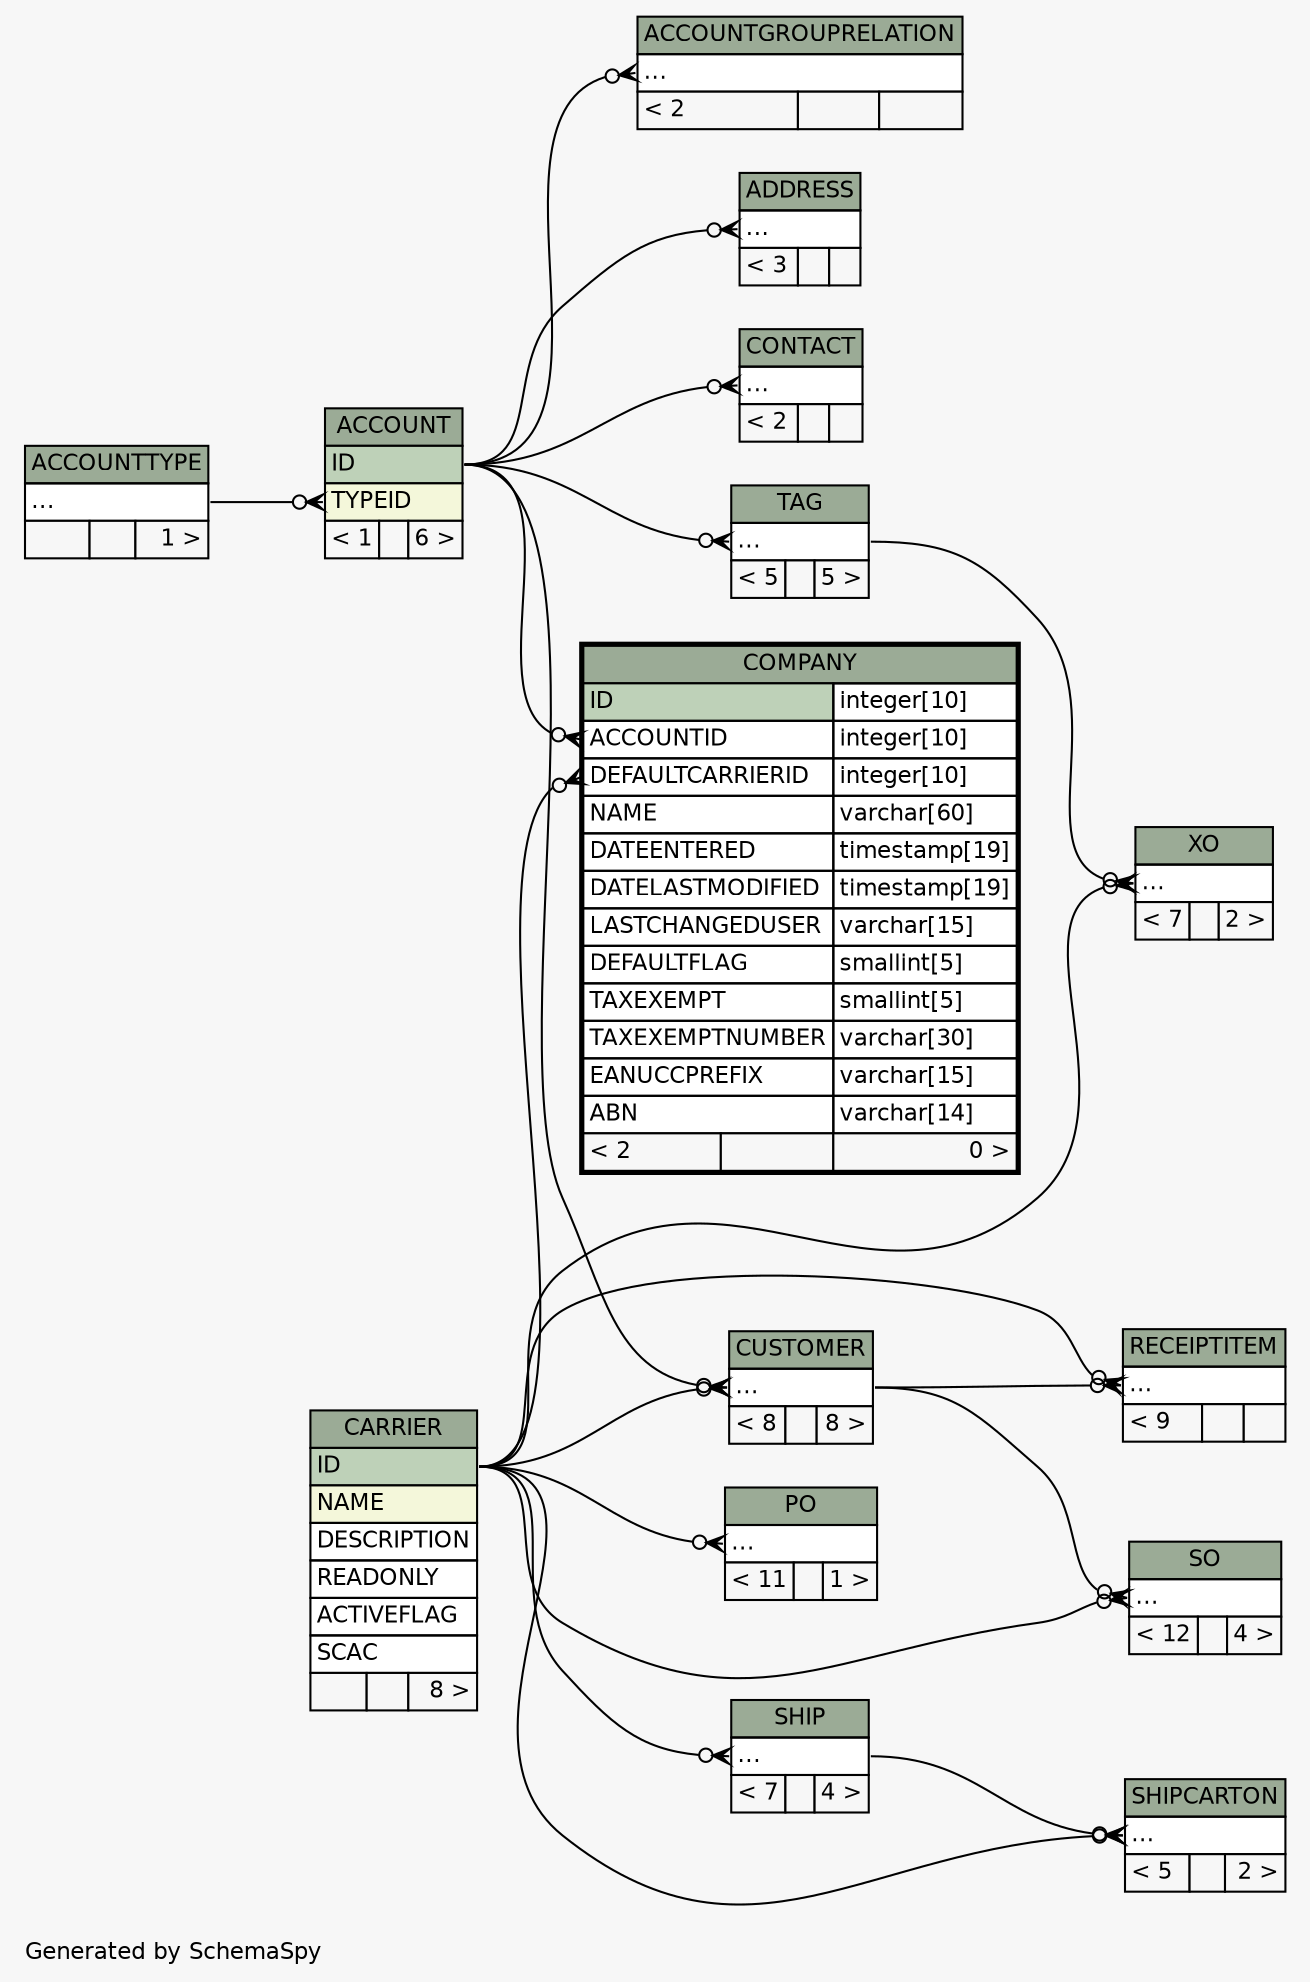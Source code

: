 // dot 2.26.3 on Linux 3.5.0-34-generic
// SchemaSpy rev 590
digraph "twoDegreesRelationshipsDiagram" {
  graph [
    rankdir="RL"
    bgcolor="#f7f7f7"
    label="\nGenerated by SchemaSpy"
    labeljust="l"
    nodesep="0.18"
    ranksep="0.46"
    fontname="Helvetica"
    fontsize="11"
  ];
  node [
    fontname="Helvetica"
    fontsize="11"
    shape="plaintext"
  ];
  edge [
    arrowsize="0.8"
  ];
  "ACCOUNT":"TYPEID":w -> "ACCOUNTTYPE":"elipses":e [arrowhead=none dir=back arrowtail=crowodot];
  "ACCOUNTGROUPRELATION":"elipses":w -> "ACCOUNT":"ID":e [arrowhead=none dir=back arrowtail=crowodot];
  "ADDRESS":"elipses":w -> "ACCOUNT":"ID":e [arrowhead=none dir=back arrowtail=crowodot];
  "COMPANY":"ACCOUNTID":w -> "ACCOUNT":"ID":e [arrowhead=none dir=back arrowtail=crowodot];
  "COMPANY":"DEFAULTCARRIERID":w -> "CARRIER":"ID":e [arrowhead=none dir=back arrowtail=crowodot];
  "CONTACT":"elipses":w -> "ACCOUNT":"ID":e [arrowhead=none dir=back arrowtail=crowodot];
  "CUSTOMER":"elipses":w -> "ACCOUNT":"ID":e [arrowhead=none dir=back arrowtail=crowodot];
  "CUSTOMER":"elipses":w -> "CARRIER":"ID":e [arrowhead=none dir=back arrowtail=crowodot];
  "PO":"elipses":w -> "CARRIER":"ID":e [arrowhead=none dir=back arrowtail=crowodot];
  "RECEIPTITEM":"elipses":w -> "CARRIER":"ID":e [arrowhead=none dir=back arrowtail=crowodot];
  "RECEIPTITEM":"elipses":w -> "CUSTOMER":"elipses":e [arrowhead=none dir=back arrowtail=crowodot];
  "SHIP":"elipses":w -> "CARRIER":"ID":e [arrowhead=none dir=back arrowtail=crowodot];
  "SHIPCARTON":"elipses":w -> "CARRIER":"ID":e [arrowhead=none dir=back arrowtail=crowodot];
  "SHIPCARTON":"elipses":w -> "SHIP":"elipses":e [arrowhead=none dir=back arrowtail=crowodot];
  "SO":"elipses":w -> "CARRIER":"ID":e [arrowhead=none dir=back arrowtail=crowodot];
  "SO":"elipses":w -> "CUSTOMER":"elipses":e [arrowhead=none dir=back arrowtail=crowodot];
  "TAG":"elipses":w -> "ACCOUNT":"ID":e [arrowhead=none dir=back arrowtail=crowodot];
  "XO":"elipses":w -> "CARRIER":"ID":e [arrowhead=none dir=back arrowtail=crowodot];
  "XO":"elipses":w -> "TAG":"elipses":e [arrowhead=none dir=back arrowtail=crowodot];
  "ACCOUNT" [
    label=<
    <TABLE BORDER="0" CELLBORDER="1" CELLSPACING="0" BGCOLOR="#ffffff">
      <TR><TD COLSPAN="3" BGCOLOR="#9bab96" ALIGN="CENTER">ACCOUNT</TD></TR>
      <TR><TD PORT="ID" COLSPAN="3" BGCOLOR="#bed1b8" ALIGN="LEFT">ID</TD></TR>
      <TR><TD PORT="TYPEID" COLSPAN="3" BGCOLOR="#f4f7da" ALIGN="LEFT">TYPEID</TD></TR>
      <TR><TD ALIGN="LEFT" BGCOLOR="#f7f7f7">&lt; 1</TD><TD ALIGN="RIGHT" BGCOLOR="#f7f7f7">  </TD><TD ALIGN="RIGHT" BGCOLOR="#f7f7f7">6 &gt;</TD></TR>
    </TABLE>>
    URL="ACCOUNT.html"
    tooltip="ACCOUNT"
  ];
  "ACCOUNTGROUPRELATION" [
    label=<
    <TABLE BORDER="0" CELLBORDER="1" CELLSPACING="0" BGCOLOR="#ffffff">
      <TR><TD COLSPAN="3" BGCOLOR="#9bab96" ALIGN="CENTER">ACCOUNTGROUPRELATION</TD></TR>
      <TR><TD PORT="elipses" COLSPAN="3" ALIGN="LEFT">...</TD></TR>
      <TR><TD ALIGN="LEFT" BGCOLOR="#f7f7f7">&lt; 2</TD><TD ALIGN="RIGHT" BGCOLOR="#f7f7f7">  </TD><TD ALIGN="RIGHT" BGCOLOR="#f7f7f7">  </TD></TR>
    </TABLE>>
    URL="ACCOUNTGROUPRELATION.html"
    tooltip="ACCOUNTGROUPRELATION"
  ];
  "ACCOUNTTYPE" [
    label=<
    <TABLE BORDER="0" CELLBORDER="1" CELLSPACING="0" BGCOLOR="#ffffff">
      <TR><TD COLSPAN="3" BGCOLOR="#9bab96" ALIGN="CENTER">ACCOUNTTYPE</TD></TR>
      <TR><TD PORT="elipses" COLSPAN="3" ALIGN="LEFT">...</TD></TR>
      <TR><TD ALIGN="LEFT" BGCOLOR="#f7f7f7">  </TD><TD ALIGN="RIGHT" BGCOLOR="#f7f7f7">  </TD><TD ALIGN="RIGHT" BGCOLOR="#f7f7f7">1 &gt;</TD></TR>
    </TABLE>>
    URL="ACCOUNTTYPE.html"
    tooltip="ACCOUNTTYPE"
  ];
  "ADDRESS" [
    label=<
    <TABLE BORDER="0" CELLBORDER="1" CELLSPACING="0" BGCOLOR="#ffffff">
      <TR><TD COLSPAN="3" BGCOLOR="#9bab96" ALIGN="CENTER">ADDRESS</TD></TR>
      <TR><TD PORT="elipses" COLSPAN="3" ALIGN="LEFT">...</TD></TR>
      <TR><TD ALIGN="LEFT" BGCOLOR="#f7f7f7">&lt; 3</TD><TD ALIGN="RIGHT" BGCOLOR="#f7f7f7">  </TD><TD ALIGN="RIGHT" BGCOLOR="#f7f7f7">  </TD></TR>
    </TABLE>>
    URL="ADDRESS.html"
    tooltip="ADDRESS"
  ];
  "CARRIER" [
    label=<
    <TABLE BORDER="0" CELLBORDER="1" CELLSPACING="0" BGCOLOR="#ffffff">
      <TR><TD COLSPAN="3" BGCOLOR="#9bab96" ALIGN="CENTER">CARRIER</TD></TR>
      <TR><TD PORT="ID" COLSPAN="3" BGCOLOR="#bed1b8" ALIGN="LEFT">ID</TD></TR>
      <TR><TD PORT="NAME" COLSPAN="3" BGCOLOR="#f4f7da" ALIGN="LEFT">NAME</TD></TR>
      <TR><TD PORT="DESCRIPTION" COLSPAN="3" ALIGN="LEFT">DESCRIPTION</TD></TR>
      <TR><TD PORT="READONLY" COLSPAN="3" ALIGN="LEFT">READONLY</TD></TR>
      <TR><TD PORT="ACTIVEFLAG" COLSPAN="3" ALIGN="LEFT">ACTIVEFLAG</TD></TR>
      <TR><TD PORT="SCAC" COLSPAN="3" ALIGN="LEFT">SCAC</TD></TR>
      <TR><TD ALIGN="LEFT" BGCOLOR="#f7f7f7">  </TD><TD ALIGN="RIGHT" BGCOLOR="#f7f7f7">  </TD><TD ALIGN="RIGHT" BGCOLOR="#f7f7f7">8 &gt;</TD></TR>
    </TABLE>>
    URL="CARRIER.html"
    tooltip="CARRIER"
  ];
  "COMPANY" [
    label=<
    <TABLE BORDER="2" CELLBORDER="1" CELLSPACING="0" BGCOLOR="#ffffff">
      <TR><TD COLSPAN="3" BGCOLOR="#9bab96" ALIGN="CENTER">COMPANY</TD></TR>
      <TR><TD PORT="ID" COLSPAN="2" BGCOLOR="#bed1b8" ALIGN="LEFT">ID</TD><TD PORT="ID.type" ALIGN="LEFT">integer[10]</TD></TR>
      <TR><TD PORT="ACCOUNTID" COLSPAN="2" ALIGN="LEFT">ACCOUNTID</TD><TD PORT="ACCOUNTID.type" ALIGN="LEFT">integer[10]</TD></TR>
      <TR><TD PORT="DEFAULTCARRIERID" COLSPAN="2" ALIGN="LEFT">DEFAULTCARRIERID</TD><TD PORT="DEFAULTCARRIERID.type" ALIGN="LEFT">integer[10]</TD></TR>
      <TR><TD PORT="NAME" COLSPAN="2" ALIGN="LEFT">NAME</TD><TD PORT="NAME.type" ALIGN="LEFT">varchar[60]</TD></TR>
      <TR><TD PORT="DATEENTERED" COLSPAN="2" ALIGN="LEFT">DATEENTERED</TD><TD PORT="DATEENTERED.type" ALIGN="LEFT">timestamp[19]</TD></TR>
      <TR><TD PORT="DATELASTMODIFIED" COLSPAN="2" ALIGN="LEFT">DATELASTMODIFIED</TD><TD PORT="DATELASTMODIFIED.type" ALIGN="LEFT">timestamp[19]</TD></TR>
      <TR><TD PORT="LASTCHANGEDUSER" COLSPAN="2" ALIGN="LEFT">LASTCHANGEDUSER</TD><TD PORT="LASTCHANGEDUSER.type" ALIGN="LEFT">varchar[15]</TD></TR>
      <TR><TD PORT="DEFAULTFLAG" COLSPAN="2" ALIGN="LEFT">DEFAULTFLAG</TD><TD PORT="DEFAULTFLAG.type" ALIGN="LEFT">smallint[5]</TD></TR>
      <TR><TD PORT="TAXEXEMPT" COLSPAN="2" ALIGN="LEFT">TAXEXEMPT</TD><TD PORT="TAXEXEMPT.type" ALIGN="LEFT">smallint[5]</TD></TR>
      <TR><TD PORT="TAXEXEMPTNUMBER" COLSPAN="2" ALIGN="LEFT">TAXEXEMPTNUMBER</TD><TD PORT="TAXEXEMPTNUMBER.type" ALIGN="LEFT">varchar[30]</TD></TR>
      <TR><TD PORT="EANUCCPREFIX" COLSPAN="2" ALIGN="LEFT">EANUCCPREFIX</TD><TD PORT="EANUCCPREFIX.type" ALIGN="LEFT">varchar[15]</TD></TR>
      <TR><TD PORT="ABN" COLSPAN="2" ALIGN="LEFT">ABN</TD><TD PORT="ABN.type" ALIGN="LEFT">varchar[14]</TD></TR>
      <TR><TD ALIGN="LEFT" BGCOLOR="#f7f7f7">&lt; 2</TD><TD ALIGN="RIGHT" BGCOLOR="#f7f7f7">  </TD><TD ALIGN="RIGHT" BGCOLOR="#f7f7f7">0 &gt;</TD></TR>
    </TABLE>>
    URL="COMPANY.html"
    tooltip="COMPANY"
  ];
  "CONTACT" [
    label=<
    <TABLE BORDER="0" CELLBORDER="1" CELLSPACING="0" BGCOLOR="#ffffff">
      <TR><TD COLSPAN="3" BGCOLOR="#9bab96" ALIGN="CENTER">CONTACT</TD></TR>
      <TR><TD PORT="elipses" COLSPAN="3" ALIGN="LEFT">...</TD></TR>
      <TR><TD ALIGN="LEFT" BGCOLOR="#f7f7f7">&lt; 2</TD><TD ALIGN="RIGHT" BGCOLOR="#f7f7f7">  </TD><TD ALIGN="RIGHT" BGCOLOR="#f7f7f7">  </TD></TR>
    </TABLE>>
    URL="CONTACT.html"
    tooltip="CONTACT"
  ];
  "CUSTOMER" [
    label=<
    <TABLE BORDER="0" CELLBORDER="1" CELLSPACING="0" BGCOLOR="#ffffff">
      <TR><TD COLSPAN="3" BGCOLOR="#9bab96" ALIGN="CENTER">CUSTOMER</TD></TR>
      <TR><TD PORT="elipses" COLSPAN="3" ALIGN="LEFT">...</TD></TR>
      <TR><TD ALIGN="LEFT" BGCOLOR="#f7f7f7">&lt; 8</TD><TD ALIGN="RIGHT" BGCOLOR="#f7f7f7">  </TD><TD ALIGN="RIGHT" BGCOLOR="#f7f7f7">8 &gt;</TD></TR>
    </TABLE>>
    URL="CUSTOMER.html"
    tooltip="CUSTOMER"
  ];
  "PO" [
    label=<
    <TABLE BORDER="0" CELLBORDER="1" CELLSPACING="0" BGCOLOR="#ffffff">
      <TR><TD COLSPAN="3" BGCOLOR="#9bab96" ALIGN="CENTER">PO</TD></TR>
      <TR><TD PORT="elipses" COLSPAN="3" ALIGN="LEFT">...</TD></TR>
      <TR><TD ALIGN="LEFT" BGCOLOR="#f7f7f7">&lt; 11</TD><TD ALIGN="RIGHT" BGCOLOR="#f7f7f7">  </TD><TD ALIGN="RIGHT" BGCOLOR="#f7f7f7">1 &gt;</TD></TR>
    </TABLE>>
    URL="PO.html"
    tooltip="PO"
  ];
  "RECEIPTITEM" [
    label=<
    <TABLE BORDER="0" CELLBORDER="1" CELLSPACING="0" BGCOLOR="#ffffff">
      <TR><TD COLSPAN="3" BGCOLOR="#9bab96" ALIGN="CENTER">RECEIPTITEM</TD></TR>
      <TR><TD PORT="elipses" COLSPAN="3" ALIGN="LEFT">...</TD></TR>
      <TR><TD ALIGN="LEFT" BGCOLOR="#f7f7f7">&lt; 9</TD><TD ALIGN="RIGHT" BGCOLOR="#f7f7f7">  </TD><TD ALIGN="RIGHT" BGCOLOR="#f7f7f7">  </TD></TR>
    </TABLE>>
    URL="RECEIPTITEM.html"
    tooltip="RECEIPTITEM"
  ];
  "SHIP" [
    label=<
    <TABLE BORDER="0" CELLBORDER="1" CELLSPACING="0" BGCOLOR="#ffffff">
      <TR><TD COLSPAN="3" BGCOLOR="#9bab96" ALIGN="CENTER">SHIP</TD></TR>
      <TR><TD PORT="elipses" COLSPAN="3" ALIGN="LEFT">...</TD></TR>
      <TR><TD ALIGN="LEFT" BGCOLOR="#f7f7f7">&lt; 7</TD><TD ALIGN="RIGHT" BGCOLOR="#f7f7f7">  </TD><TD ALIGN="RIGHT" BGCOLOR="#f7f7f7">4 &gt;</TD></TR>
    </TABLE>>
    URL="SHIP.html"
    tooltip="SHIP"
  ];
  "SHIPCARTON" [
    label=<
    <TABLE BORDER="0" CELLBORDER="1" CELLSPACING="0" BGCOLOR="#ffffff">
      <TR><TD COLSPAN="3" BGCOLOR="#9bab96" ALIGN="CENTER">SHIPCARTON</TD></TR>
      <TR><TD PORT="elipses" COLSPAN="3" ALIGN="LEFT">...</TD></TR>
      <TR><TD ALIGN="LEFT" BGCOLOR="#f7f7f7">&lt; 5</TD><TD ALIGN="RIGHT" BGCOLOR="#f7f7f7">  </TD><TD ALIGN="RIGHT" BGCOLOR="#f7f7f7">2 &gt;</TD></TR>
    </TABLE>>
    URL="SHIPCARTON.html"
    tooltip="SHIPCARTON"
  ];
  "SO" [
    label=<
    <TABLE BORDER="0" CELLBORDER="1" CELLSPACING="0" BGCOLOR="#ffffff">
      <TR><TD COLSPAN="3" BGCOLOR="#9bab96" ALIGN="CENTER">SO</TD></TR>
      <TR><TD PORT="elipses" COLSPAN="3" ALIGN="LEFT">...</TD></TR>
      <TR><TD ALIGN="LEFT" BGCOLOR="#f7f7f7">&lt; 12</TD><TD ALIGN="RIGHT" BGCOLOR="#f7f7f7">  </TD><TD ALIGN="RIGHT" BGCOLOR="#f7f7f7">4 &gt;</TD></TR>
    </TABLE>>
    URL="SO.html"
    tooltip="SO"
  ];
  "TAG" [
    label=<
    <TABLE BORDER="0" CELLBORDER="1" CELLSPACING="0" BGCOLOR="#ffffff">
      <TR><TD COLSPAN="3" BGCOLOR="#9bab96" ALIGN="CENTER">TAG</TD></TR>
      <TR><TD PORT="elipses" COLSPAN="3" ALIGN="LEFT">...</TD></TR>
      <TR><TD ALIGN="LEFT" BGCOLOR="#f7f7f7">&lt; 5</TD><TD ALIGN="RIGHT" BGCOLOR="#f7f7f7">  </TD><TD ALIGN="RIGHT" BGCOLOR="#f7f7f7">5 &gt;</TD></TR>
    </TABLE>>
    URL="TAG.html"
    tooltip="TAG"
  ];
  "XO" [
    label=<
    <TABLE BORDER="0" CELLBORDER="1" CELLSPACING="0" BGCOLOR="#ffffff">
      <TR><TD COLSPAN="3" BGCOLOR="#9bab96" ALIGN="CENTER">XO</TD></TR>
      <TR><TD PORT="elipses" COLSPAN="3" ALIGN="LEFT">...</TD></TR>
      <TR><TD ALIGN="LEFT" BGCOLOR="#f7f7f7">&lt; 7</TD><TD ALIGN="RIGHT" BGCOLOR="#f7f7f7">  </TD><TD ALIGN="RIGHT" BGCOLOR="#f7f7f7">2 &gt;</TD></TR>
    </TABLE>>
    URL="XO.html"
    tooltip="XO"
  ];
}

